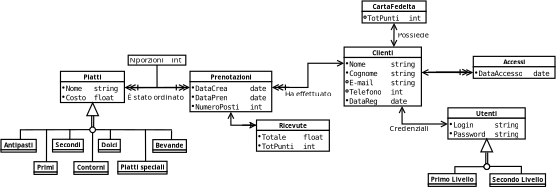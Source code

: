 <?xml version="1.0" encoding="UTF-8"?>
<dia:diagram xmlns:dia="http://www.lysator.liu.se/~alla/dia/">
  <dia:layer name="Sfondo" visible="true" active="true">
    <dia:object type="Database - Table" version="0" id="O0">
      <dia:attribute name="obj_pos">
        <dia:point val="16.528,54.493"/>
      </dia:attribute>
      <dia:attribute name="obj_bb">
        <dia:rectangle val="16.528,54.493;23.603,57.993"/>
      </dia:attribute>
      <dia:attribute name="meta">
        <dia:composite type="dict"/>
      </dia:attribute>
      <dia:attribute name="elem_corner">
        <dia:point val="16.528,54.493"/>
      </dia:attribute>
      <dia:attribute name="elem_width">
        <dia:real val="7.075"/>
      </dia:attribute>
      <dia:attribute name="elem_height">
        <dia:real val="3.5"/>
      </dia:attribute>
      <dia:attribute name="text_colour">
        <dia:color val="#000000"/>
      </dia:attribute>
      <dia:attribute name="line_colour">
        <dia:color val="#000000"/>
      </dia:attribute>
      <dia:attribute name="fill_colour">
        <dia:color val="#ffffff"/>
      </dia:attribute>
      <dia:attribute name="line_width">
        <dia:real val="0.1"/>
      </dia:attribute>
      <dia:attribute name="name">
        <dia:string>#Prenotazioni#</dia:string>
      </dia:attribute>
      <dia:attribute name="comment">
        <dia:string>##</dia:string>
      </dia:attribute>
      <dia:attribute name="visible_comment">
        <dia:boolean val="false"/>
      </dia:attribute>
      <dia:attribute name="tagging_comment">
        <dia:boolean val="true"/>
      </dia:attribute>
      <dia:attribute name="underline_primary_key">
        <dia:boolean val="true"/>
      </dia:attribute>
      <dia:attribute name="bold_primary_keys">
        <dia:boolean val="true"/>
      </dia:attribute>
      <dia:attribute name="normal_font">
        <dia:font family="monospace" style="0" name="Courier"/>
      </dia:attribute>
      <dia:attribute name="name_font">
        <dia:font family="sans" style="80" name="Helvetica-Bold"/>
      </dia:attribute>
      <dia:attribute name="comment_font">
        <dia:font family="sans" style="8" name="Helvetica-Oblique"/>
      </dia:attribute>
      <dia:attribute name="normal_font_height">
        <dia:real val="0.8"/>
      </dia:attribute>
      <dia:attribute name="name_font_height">
        <dia:real val="0.7"/>
      </dia:attribute>
      <dia:attribute name="comment_font_height">
        <dia:real val="0.7"/>
      </dia:attribute>
      <dia:attribute name="attributes">
        <dia:composite type="table_attribute">
          <dia:attribute name="name">
            <dia:string>#DataCrea#</dia:string>
          </dia:attribute>
          <dia:attribute name="type">
            <dia:string>#date#</dia:string>
          </dia:attribute>
          <dia:attribute name="comment">
            <dia:string>#timestamp#</dia:string>
          </dia:attribute>
          <dia:attribute name="primary_key">
            <dia:boolean val="false"/>
          </dia:attribute>
          <dia:attribute name="nullable">
            <dia:boolean val="false"/>
          </dia:attribute>
          <dia:attribute name="unique">
            <dia:boolean val="false"/>
          </dia:attribute>
        </dia:composite>
        <dia:composite type="table_attribute">
          <dia:attribute name="name">
            <dia:string>#DataPren#</dia:string>
          </dia:attribute>
          <dia:attribute name="type">
            <dia:string>#date#</dia:string>
          </dia:attribute>
          <dia:attribute name="comment">
            <dia:string>##</dia:string>
          </dia:attribute>
          <dia:attribute name="primary_key">
            <dia:boolean val="false"/>
          </dia:attribute>
          <dia:attribute name="nullable">
            <dia:boolean val="false"/>
          </dia:attribute>
          <dia:attribute name="unique">
            <dia:boolean val="false"/>
          </dia:attribute>
        </dia:composite>
        <dia:composite type="table_attribute">
          <dia:attribute name="name">
            <dia:string>#NumeroPosti#</dia:string>
          </dia:attribute>
          <dia:attribute name="type">
            <dia:string>#int#</dia:string>
          </dia:attribute>
          <dia:attribute name="comment">
            <dia:string>##</dia:string>
          </dia:attribute>
          <dia:attribute name="primary_key">
            <dia:boolean val="false"/>
          </dia:attribute>
          <dia:attribute name="nullable">
            <dia:boolean val="false"/>
          </dia:attribute>
          <dia:attribute name="unique">
            <dia:boolean val="false"/>
          </dia:attribute>
        </dia:composite>
      </dia:attribute>
    </dia:object>
    <dia:object type="Database - Table" version="0" id="O1">
      <dia:attribute name="obj_pos">
        <dia:point val="29.871,52.398"/>
      </dia:attribute>
      <dia:attribute name="obj_bb">
        <dia:rectangle val="29.871,52.398;36.561,57.498"/>
      </dia:attribute>
      <dia:attribute name="meta">
        <dia:composite type="dict"/>
      </dia:attribute>
      <dia:attribute name="elem_corner">
        <dia:point val="29.871,52.398"/>
      </dia:attribute>
      <dia:attribute name="elem_width">
        <dia:real val="6.69"/>
      </dia:attribute>
      <dia:attribute name="elem_height">
        <dia:real val="5.1"/>
      </dia:attribute>
      <dia:attribute name="text_colour">
        <dia:color val="#000000"/>
      </dia:attribute>
      <dia:attribute name="line_colour">
        <dia:color val="#000000"/>
      </dia:attribute>
      <dia:attribute name="fill_colour">
        <dia:color val="#ffffff"/>
      </dia:attribute>
      <dia:attribute name="line_width">
        <dia:real val="0.1"/>
      </dia:attribute>
      <dia:attribute name="name">
        <dia:string>#Clienti#</dia:string>
      </dia:attribute>
      <dia:attribute name="comment">
        <dia:string>##</dia:string>
      </dia:attribute>
      <dia:attribute name="visible_comment">
        <dia:boolean val="false"/>
      </dia:attribute>
      <dia:attribute name="tagging_comment">
        <dia:boolean val="false"/>
      </dia:attribute>
      <dia:attribute name="underline_primary_key">
        <dia:boolean val="true"/>
      </dia:attribute>
      <dia:attribute name="bold_primary_keys">
        <dia:boolean val="true"/>
      </dia:attribute>
      <dia:attribute name="normal_font">
        <dia:font family="monospace" style="0" name="Courier"/>
      </dia:attribute>
      <dia:attribute name="name_font">
        <dia:font family="sans" style="80" name="Helvetica-Bold"/>
      </dia:attribute>
      <dia:attribute name="comment_font">
        <dia:font family="sans" style="8" name="Helvetica-Oblique"/>
      </dia:attribute>
      <dia:attribute name="normal_font_height">
        <dia:real val="0.8"/>
      </dia:attribute>
      <dia:attribute name="name_font_height">
        <dia:real val="0.7"/>
      </dia:attribute>
      <dia:attribute name="comment_font_height">
        <dia:real val="0.7"/>
      </dia:attribute>
      <dia:attribute name="attributes">
        <dia:composite type="table_attribute">
          <dia:attribute name="name">
            <dia:string>#Nome#</dia:string>
          </dia:attribute>
          <dia:attribute name="type">
            <dia:string>#string#</dia:string>
          </dia:attribute>
          <dia:attribute name="comment">
            <dia:string>##</dia:string>
          </dia:attribute>
          <dia:attribute name="primary_key">
            <dia:boolean val="false"/>
          </dia:attribute>
          <dia:attribute name="nullable">
            <dia:boolean val="false"/>
          </dia:attribute>
          <dia:attribute name="unique">
            <dia:boolean val="false"/>
          </dia:attribute>
        </dia:composite>
        <dia:composite type="table_attribute">
          <dia:attribute name="name">
            <dia:string>#Cognome#</dia:string>
          </dia:attribute>
          <dia:attribute name="type">
            <dia:string>#string#</dia:string>
          </dia:attribute>
          <dia:attribute name="comment">
            <dia:string>##</dia:string>
          </dia:attribute>
          <dia:attribute name="primary_key">
            <dia:boolean val="false"/>
          </dia:attribute>
          <dia:attribute name="nullable">
            <dia:boolean val="false"/>
          </dia:attribute>
          <dia:attribute name="unique">
            <dia:boolean val="false"/>
          </dia:attribute>
        </dia:composite>
        <dia:composite type="table_attribute">
          <dia:attribute name="name">
            <dia:string>#E-mail#</dia:string>
          </dia:attribute>
          <dia:attribute name="type">
            <dia:string>#string#</dia:string>
          </dia:attribute>
          <dia:attribute name="comment">
            <dia:string>##</dia:string>
          </dia:attribute>
          <dia:attribute name="primary_key">
            <dia:boolean val="false"/>
          </dia:attribute>
          <dia:attribute name="nullable">
            <dia:boolean val="true"/>
          </dia:attribute>
          <dia:attribute name="unique">
            <dia:boolean val="false"/>
          </dia:attribute>
        </dia:composite>
        <dia:composite type="table_attribute">
          <dia:attribute name="name">
            <dia:string>#Telefono#</dia:string>
          </dia:attribute>
          <dia:attribute name="type">
            <dia:string>#int#</dia:string>
          </dia:attribute>
          <dia:attribute name="comment">
            <dia:string>##</dia:string>
          </dia:attribute>
          <dia:attribute name="primary_key">
            <dia:boolean val="false"/>
          </dia:attribute>
          <dia:attribute name="nullable">
            <dia:boolean val="true"/>
          </dia:attribute>
          <dia:attribute name="unique">
            <dia:boolean val="false"/>
          </dia:attribute>
        </dia:composite>
        <dia:composite type="table_attribute">
          <dia:attribute name="name">
            <dia:string>#DataReg#</dia:string>
          </dia:attribute>
          <dia:attribute name="type">
            <dia:string>#date#</dia:string>
          </dia:attribute>
          <dia:attribute name="comment">
            <dia:string>##</dia:string>
          </dia:attribute>
          <dia:attribute name="primary_key">
            <dia:boolean val="false"/>
          </dia:attribute>
          <dia:attribute name="nullable">
            <dia:boolean val="false"/>
          </dia:attribute>
          <dia:attribute name="unique">
            <dia:boolean val="false"/>
          </dia:attribute>
        </dia:composite>
      </dia:attribute>
    </dia:object>
    <dia:object type="Standard - Text" version="1" id="O2">
      <dia:attribute name="obj_pos">
        <dia:point val="14.674,54.845"/>
      </dia:attribute>
      <dia:attribute name="obj_bb">
        <dia:rectangle val="14.674,54.25;14.674,54.997"/>
      </dia:attribute>
      <dia:attribute name="text">
        <dia:composite type="text">
          <dia:attribute name="string">
            <dia:string>##</dia:string>
          </dia:attribute>
          <dia:attribute name="font">
            <dia:font family="sans" style="0" name="Helvetica"/>
          </dia:attribute>
          <dia:attribute name="height">
            <dia:real val="0.8"/>
          </dia:attribute>
          <dia:attribute name="pos">
            <dia:point val="14.674,54.845"/>
          </dia:attribute>
          <dia:attribute name="color">
            <dia:color val="#000000"/>
          </dia:attribute>
          <dia:attribute name="alignment">
            <dia:enum val="0"/>
          </dia:attribute>
        </dia:composite>
      </dia:attribute>
      <dia:attribute name="valign">
        <dia:enum val="3"/>
      </dia:attribute>
    </dia:object>
    <dia:object type="Database - Table" version="0" id="O3">
      <dia:attribute name="obj_pos">
        <dia:point val="31.43,48.407"/>
      </dia:attribute>
      <dia:attribute name="obj_bb">
        <dia:rectangle val="31.43,48.407;36.965,50.306"/>
      </dia:attribute>
      <dia:attribute name="meta">
        <dia:composite type="dict"/>
      </dia:attribute>
      <dia:attribute name="elem_corner">
        <dia:point val="31.43,48.407"/>
      </dia:attribute>
      <dia:attribute name="elem_width">
        <dia:real val="5.535"/>
      </dia:attribute>
      <dia:attribute name="elem_height">
        <dia:real val="1.9"/>
      </dia:attribute>
      <dia:attribute name="text_colour">
        <dia:color val="#000000"/>
      </dia:attribute>
      <dia:attribute name="line_colour">
        <dia:color val="#000000"/>
      </dia:attribute>
      <dia:attribute name="fill_colour">
        <dia:color val="#ffffff"/>
      </dia:attribute>
      <dia:attribute name="line_width">
        <dia:real val="0.1"/>
      </dia:attribute>
      <dia:attribute name="name">
        <dia:string>#CartaFedelta#</dia:string>
      </dia:attribute>
      <dia:attribute name="comment">
        <dia:string>##</dia:string>
      </dia:attribute>
      <dia:attribute name="visible_comment">
        <dia:boolean val="false"/>
      </dia:attribute>
      <dia:attribute name="tagging_comment">
        <dia:boolean val="false"/>
      </dia:attribute>
      <dia:attribute name="underline_primary_key">
        <dia:boolean val="true"/>
      </dia:attribute>
      <dia:attribute name="bold_primary_keys">
        <dia:boolean val="true"/>
      </dia:attribute>
      <dia:attribute name="normal_font">
        <dia:font family="monospace" style="0" name="Courier"/>
      </dia:attribute>
      <dia:attribute name="name_font">
        <dia:font family="sans" style="80" name="Helvetica-Bold"/>
      </dia:attribute>
      <dia:attribute name="comment_font">
        <dia:font family="sans" style="8" name="Helvetica-Oblique"/>
      </dia:attribute>
      <dia:attribute name="normal_font_height">
        <dia:real val="0.8"/>
      </dia:attribute>
      <dia:attribute name="name_font_height">
        <dia:real val="0.7"/>
      </dia:attribute>
      <dia:attribute name="comment_font_height">
        <dia:real val="0.7"/>
      </dia:attribute>
      <dia:attribute name="attributes">
        <dia:composite type="table_attribute">
          <dia:attribute name="name">
            <dia:string>#TotPunti#</dia:string>
          </dia:attribute>
          <dia:attribute name="type">
            <dia:string>#int#</dia:string>
          </dia:attribute>
          <dia:attribute name="comment">
            <dia:string>##</dia:string>
          </dia:attribute>
          <dia:attribute name="primary_key">
            <dia:boolean val="false"/>
          </dia:attribute>
          <dia:attribute name="nullable">
            <dia:boolean val="true"/>
          </dia:attribute>
          <dia:attribute name="unique">
            <dia:boolean val="false"/>
          </dia:attribute>
        </dia:composite>
      </dia:attribute>
    </dia:object>
    <dia:object type="Standard - Line" version="0" id="O4">
      <dia:attribute name="obj_pos">
        <dia:point val="14.922,60.412"/>
      </dia:attribute>
      <dia:attribute name="obj_bb">
        <dia:rectangle val="14.871,59.566;14.98,60.462"/>
      </dia:attribute>
      <dia:attribute name="conn_endpoints">
        <dia:point val="14.922,60.412"/>
        <dia:point val="14.93,59.617"/>
      </dia:attribute>
      <dia:attribute name="numcp">
        <dia:int val="1"/>
      </dia:attribute>
      <dia:connections>
        <dia:connection handle="0" to="O28" connection="2"/>
      </dia:connections>
    </dia:object>
    <dia:object type="Database - Table" version="0" id="O5">
      <dia:attribute name="obj_pos">
        <dia:point val="22.285,58.712"/>
      </dia:attribute>
      <dia:attribute name="obj_bb">
        <dia:rectangle val="22.285,58.712;28.59,61.412"/>
      </dia:attribute>
      <dia:attribute name="meta">
        <dia:composite type="dict"/>
      </dia:attribute>
      <dia:attribute name="elem_corner">
        <dia:point val="22.285,58.712"/>
      </dia:attribute>
      <dia:attribute name="elem_width">
        <dia:real val="6.305"/>
      </dia:attribute>
      <dia:attribute name="elem_height">
        <dia:real val="2.7"/>
      </dia:attribute>
      <dia:attribute name="text_colour">
        <dia:color val="#000000"/>
      </dia:attribute>
      <dia:attribute name="line_colour">
        <dia:color val="#000000"/>
      </dia:attribute>
      <dia:attribute name="fill_colour">
        <dia:color val="#ffffff"/>
      </dia:attribute>
      <dia:attribute name="line_width">
        <dia:real val="0.1"/>
      </dia:attribute>
      <dia:attribute name="name">
        <dia:string>#Ricevute#</dia:string>
      </dia:attribute>
      <dia:attribute name="comment">
        <dia:string>##</dia:string>
      </dia:attribute>
      <dia:attribute name="visible_comment">
        <dia:boolean val="false"/>
      </dia:attribute>
      <dia:attribute name="tagging_comment">
        <dia:boolean val="false"/>
      </dia:attribute>
      <dia:attribute name="underline_primary_key">
        <dia:boolean val="true"/>
      </dia:attribute>
      <dia:attribute name="bold_primary_keys">
        <dia:boolean val="true"/>
      </dia:attribute>
      <dia:attribute name="normal_font">
        <dia:font family="monospace" style="0" name="Courier"/>
      </dia:attribute>
      <dia:attribute name="name_font">
        <dia:font family="sans" style="80" name="Helvetica-Bold"/>
      </dia:attribute>
      <dia:attribute name="comment_font">
        <dia:font family="sans" style="8" name="Helvetica-Oblique"/>
      </dia:attribute>
      <dia:attribute name="normal_font_height">
        <dia:real val="0.8"/>
      </dia:attribute>
      <dia:attribute name="name_font_height">
        <dia:real val="0.7"/>
      </dia:attribute>
      <dia:attribute name="comment_font_height">
        <dia:real val="0.7"/>
      </dia:attribute>
      <dia:attribute name="attributes">
        <dia:composite type="table_attribute">
          <dia:attribute name="name">
            <dia:string>#Totale#</dia:string>
          </dia:attribute>
          <dia:attribute name="type">
            <dia:string>#float#</dia:string>
          </dia:attribute>
          <dia:attribute name="comment">
            <dia:string>##</dia:string>
          </dia:attribute>
          <dia:attribute name="primary_key">
            <dia:boolean val="false"/>
          </dia:attribute>
          <dia:attribute name="nullable">
            <dia:boolean val="false"/>
          </dia:attribute>
          <dia:attribute name="unique">
            <dia:boolean val="false"/>
          </dia:attribute>
        </dia:composite>
        <dia:composite type="table_attribute">
          <dia:attribute name="name">
            <dia:string>#TotPunti#</dia:string>
          </dia:attribute>
          <dia:attribute name="type">
            <dia:string>#int#</dia:string>
          </dia:attribute>
          <dia:attribute name="comment">
            <dia:string>##</dia:string>
          </dia:attribute>
          <dia:attribute name="primary_key">
            <dia:boolean val="false"/>
          </dia:attribute>
          <dia:attribute name="nullable">
            <dia:boolean val="false"/>
          </dia:attribute>
          <dia:attribute name="unique">
            <dia:boolean val="false"/>
          </dia:attribute>
        </dia:composite>
      </dia:attribute>
    </dia:object>
    <dia:object type="Standard - ZigZagLine" version="1" id="O6">
      <dia:attribute name="obj_pos">
        <dia:point val="22.285,59.162"/>
      </dia:attribute>
      <dia:attribute name="obj_bb">
        <dia:rectangle val="19.735,57.943;22.335,59.493"/>
      </dia:attribute>
      <dia:attribute name="orth_points">
        <dia:point val="22.285,59.162"/>
        <dia:point val="20.066,59.162"/>
        <dia:point val="20.066,57.993"/>
      </dia:attribute>
      <dia:attribute name="orth_orient">
        <dia:enum val="0"/>
        <dia:enum val="1"/>
      </dia:attribute>
      <dia:attribute name="autorouting">
        <dia:boolean val="true"/>
      </dia:attribute>
      <dia:attribute name="start_arrow">
        <dia:enum val="1"/>
      </dia:attribute>
      <dia:attribute name="start_arrow_length">
        <dia:real val="0.5"/>
      </dia:attribute>
      <dia:attribute name="start_arrow_width">
        <dia:real val="0.5"/>
      </dia:attribute>
      <dia:attribute name="end_arrow">
        <dia:enum val="1"/>
      </dia:attribute>
      <dia:attribute name="end_arrow_length">
        <dia:real val="0.5"/>
      </dia:attribute>
      <dia:attribute name="end_arrow_width">
        <dia:real val="0.5"/>
      </dia:attribute>
      <dia:connections>
        <dia:connection handle="0" to="O5" connection="5"/>
        <dia:connection handle="1" to="O0" connection="9"/>
      </dia:connections>
    </dia:object>
    <dia:object type="Standard - ZigZagLine" version="1" id="O7">
      <dia:attribute name="obj_pos">
        <dia:point val="34.888,57.498"/>
      </dia:attribute>
      <dia:attribute name="obj_bb">
        <dia:rectangle val="34.557,57.448;38.91,59.388"/>
      </dia:attribute>
      <dia:attribute name="orth_points">
        <dia:point val="34.888,57.498"/>
        <dia:point val="34.888,59.057"/>
        <dia:point val="38.86,59.057"/>
      </dia:attribute>
      <dia:attribute name="orth_orient">
        <dia:enum val="1"/>
        <dia:enum val="0"/>
      </dia:attribute>
      <dia:attribute name="autorouting">
        <dia:boolean val="true"/>
      </dia:attribute>
      <dia:attribute name="start_arrow">
        <dia:enum val="1"/>
      </dia:attribute>
      <dia:attribute name="start_arrow_length">
        <dia:real val="0.5"/>
      </dia:attribute>
      <dia:attribute name="start_arrow_width">
        <dia:real val="0.5"/>
      </dia:attribute>
      <dia:attribute name="end_arrow">
        <dia:enum val="1"/>
      </dia:attribute>
      <dia:attribute name="end_arrow_length">
        <dia:real val="0.5"/>
      </dia:attribute>
      <dia:attribute name="end_arrow_width">
        <dia:real val="0.5"/>
      </dia:attribute>
      <dia:connections>
        <dia:connection handle="0" to="O1" connection="10"/>
        <dia:connection handle="1" to="O40" connection="12"/>
      </dia:connections>
    </dia:object>
    <dia:group>
      <dia:group>
        <dia:object type="Standard - Text" version="1" id="O8">
          <dia:attribute name="obj_pos">
            <dia:point val="11.307,53.738"/>
          </dia:attribute>
          <dia:attribute name="obj_bb">
            <dia:rectangle val="11.307,53.143;15.98,53.891"/>
          </dia:attribute>
          <dia:attribute name="text">
            <dia:composite type="text">
              <dia:attribute name="string">
                <dia:string>#Nporzioni    int#</dia:string>
              </dia:attribute>
              <dia:attribute name="font">
                <dia:font family="sans" style="0" name="Helvetica"/>
              </dia:attribute>
              <dia:attribute name="height">
                <dia:real val="0.8"/>
              </dia:attribute>
              <dia:attribute name="pos">
                <dia:point val="11.307,53.738"/>
              </dia:attribute>
              <dia:attribute name="color">
                <dia:color val="#000000"/>
              </dia:attribute>
              <dia:attribute name="alignment">
                <dia:enum val="0"/>
              </dia:attribute>
            </dia:composite>
          </dia:attribute>
          <dia:attribute name="valign">
            <dia:enum val="3"/>
          </dia:attribute>
        </dia:object>
        <dia:object type="Standard - Box" version="0" id="O9">
          <dia:attribute name="obj_pos">
            <dia:point val="11.174,53.101"/>
          </dia:attribute>
          <dia:attribute name="obj_bb">
            <dia:rectangle val="11.124,53.051;16.211,54.005"/>
          </dia:attribute>
          <dia:attribute name="elem_corner">
            <dia:point val="11.174,53.101"/>
          </dia:attribute>
          <dia:attribute name="elem_width">
            <dia:real val="4.987"/>
          </dia:attribute>
          <dia:attribute name="elem_height">
            <dia:real val="0.855"/>
          </dia:attribute>
          <dia:attribute name="border_width">
            <dia:real val="0.1"/>
          </dia:attribute>
          <dia:attribute name="show_background">
            <dia:boolean val="false"/>
          </dia:attribute>
        </dia:object>
      </dia:group>
      <dia:group>
        <dia:object type="Standard - Text" version="1" id="O10">
          <dia:attribute name="obj_pos">
            <dia:point val="11.104,56.954"/>
          </dia:attribute>
          <dia:attribute name="obj_bb">
            <dia:rectangle val="11.104,56.359;16.202,57.107"/>
          </dia:attribute>
          <dia:attribute name="text">
            <dia:composite type="text">
              <dia:attribute name="string">
                <dia:string>#È stato ordinato#</dia:string>
              </dia:attribute>
              <dia:attribute name="font">
                <dia:font family="sans" style="0" name="Helvetica"/>
              </dia:attribute>
              <dia:attribute name="height">
                <dia:real val="0.8"/>
              </dia:attribute>
              <dia:attribute name="pos">
                <dia:point val="11.104,56.954"/>
              </dia:attribute>
              <dia:attribute name="color">
                <dia:color val="#000000"/>
              </dia:attribute>
              <dia:attribute name="alignment">
                <dia:enum val="0"/>
              </dia:attribute>
            </dia:composite>
          </dia:attribute>
          <dia:attribute name="valign">
            <dia:enum val="3"/>
          </dia:attribute>
        </dia:object>
        <dia:group>
          <dia:object type="Standard - Line" version="0" id="O11">
            <dia:attribute name="obj_pos">
              <dia:point val="11.509,55.9"/>
            </dia:attribute>
            <dia:attribute name="obj_bb">
              <dia:rectangle val="11.398,55.565;15.951,56.23"/>
            </dia:attribute>
            <dia:attribute name="conn_endpoints">
              <dia:point val="11.509,55.9"/>
              <dia:point val="15.839,55.895"/>
            </dia:attribute>
            <dia:attribute name="numcp">
              <dia:int val="1"/>
            </dia:attribute>
            <dia:attribute name="start_arrow">
              <dia:enum val="21"/>
            </dia:attribute>
            <dia:attribute name="start_arrow_length">
              <dia:real val="0.5"/>
            </dia:attribute>
            <dia:attribute name="start_arrow_width">
              <dia:real val="0.5"/>
            </dia:attribute>
            <dia:attribute name="end_arrow">
              <dia:enum val="21"/>
            </dia:attribute>
            <dia:attribute name="end_arrow_length">
              <dia:real val="0.5"/>
            </dia:attribute>
            <dia:attribute name="end_arrow_width">
              <dia:real val="0.5"/>
            </dia:attribute>
          </dia:object>
          <dia:object type="Standard - Line" version="0" id="O12">
            <dia:attribute name="obj_pos">
              <dia:point val="10.846,55.898"/>
            </dia:attribute>
            <dia:attribute name="obj_bb">
              <dia:rectangle val="10.796,55.563;16.578,56.228"/>
            </dia:attribute>
            <dia:attribute name="conn_endpoints">
              <dia:point val="10.846,55.898"/>
              <dia:point val="16.528,55.893"/>
            </dia:attribute>
            <dia:attribute name="numcp">
              <dia:int val="2"/>
            </dia:attribute>
            <dia:attribute name="start_arrow">
              <dia:enum val="1"/>
            </dia:attribute>
            <dia:attribute name="start_arrow_length">
              <dia:real val="0.5"/>
            </dia:attribute>
            <dia:attribute name="start_arrow_width">
              <dia:real val="0.5"/>
            </dia:attribute>
            <dia:attribute name="end_arrow">
              <dia:enum val="1"/>
            </dia:attribute>
            <dia:attribute name="end_arrow_length">
              <dia:real val="0.5"/>
            </dia:attribute>
            <dia:attribute name="end_arrow_width">
              <dia:real val="0.5"/>
            </dia:attribute>
          </dia:object>
          <dia:object type="Standard - Line" version="0" id="O13">
            <dia:attribute name="obj_pos">
              <dia:point val="11.207,55.903"/>
            </dia:attribute>
            <dia:attribute name="obj_bb">
              <dia:rectangle val="11.157,55.572;16.224,56.234"/>
            </dia:attribute>
            <dia:attribute name="conn_endpoints">
              <dia:point val="11.207,55.903"/>
              <dia:point val="16.174,55.903"/>
            </dia:attribute>
            <dia:attribute name="numcp">
              <dia:int val="2"/>
            </dia:attribute>
            <dia:attribute name="start_arrow">
              <dia:enum val="1"/>
            </dia:attribute>
            <dia:attribute name="start_arrow_length">
              <dia:real val="0.5"/>
            </dia:attribute>
            <dia:attribute name="start_arrow_width">
              <dia:real val="0.5"/>
            </dia:attribute>
            <dia:attribute name="end_arrow">
              <dia:enum val="1"/>
            </dia:attribute>
            <dia:attribute name="end_arrow_length">
              <dia:real val="0.5"/>
            </dia:attribute>
            <dia:attribute name="end_arrow_width">
              <dia:real val="0.5"/>
            </dia:attribute>
          </dia:object>
          <dia:group>
            <dia:object type="Database - Table" version="0" id="O14">
              <dia:attribute name="obj_pos">
                <dia:point val="5.311,54.498"/>
              </dia:attribute>
              <dia:attribute name="obj_bb">
                <dia:rectangle val="5.311,54.498;10.846,57.198"/>
              </dia:attribute>
              <dia:attribute name="meta">
                <dia:composite type="dict"/>
              </dia:attribute>
              <dia:attribute name="elem_corner">
                <dia:point val="5.311,54.498"/>
              </dia:attribute>
              <dia:attribute name="elem_width">
                <dia:real val="5.535"/>
              </dia:attribute>
              <dia:attribute name="elem_height">
                <dia:real val="2.7"/>
              </dia:attribute>
              <dia:attribute name="text_colour">
                <dia:color val="#000000"/>
              </dia:attribute>
              <dia:attribute name="line_colour">
                <dia:color val="#000000"/>
              </dia:attribute>
              <dia:attribute name="fill_colour">
                <dia:color val="#ffffff"/>
              </dia:attribute>
              <dia:attribute name="line_width">
                <dia:real val="0.1"/>
              </dia:attribute>
              <dia:attribute name="name">
                <dia:string>#Piatti#</dia:string>
              </dia:attribute>
              <dia:attribute name="comment">
                <dia:string>##</dia:string>
              </dia:attribute>
              <dia:attribute name="visible_comment">
                <dia:boolean val="false"/>
              </dia:attribute>
              <dia:attribute name="tagging_comment">
                <dia:boolean val="false"/>
              </dia:attribute>
              <dia:attribute name="underline_primary_key">
                <dia:boolean val="true"/>
              </dia:attribute>
              <dia:attribute name="bold_primary_keys">
                <dia:boolean val="true"/>
              </dia:attribute>
              <dia:attribute name="normal_font">
                <dia:font family="monospace" style="0" name="Courier"/>
              </dia:attribute>
              <dia:attribute name="name_font">
                <dia:font family="sans" style="80" name="Helvetica-Bold"/>
              </dia:attribute>
              <dia:attribute name="comment_font">
                <dia:font family="sans" style="8" name="Helvetica-Oblique"/>
              </dia:attribute>
              <dia:attribute name="normal_font_height">
                <dia:real val="0.8"/>
              </dia:attribute>
              <dia:attribute name="name_font_height">
                <dia:real val="0.7"/>
              </dia:attribute>
              <dia:attribute name="comment_font_height">
                <dia:real val="0.7"/>
              </dia:attribute>
              <dia:attribute name="attributes">
                <dia:composite type="table_attribute">
                  <dia:attribute name="name">
                    <dia:string>#Nome#</dia:string>
                  </dia:attribute>
                  <dia:attribute name="type">
                    <dia:string>#string#</dia:string>
                  </dia:attribute>
                  <dia:attribute name="comment">
                    <dia:string>##</dia:string>
                  </dia:attribute>
                  <dia:attribute name="primary_key">
                    <dia:boolean val="false"/>
                  </dia:attribute>
                  <dia:attribute name="nullable">
                    <dia:boolean val="false"/>
                  </dia:attribute>
                  <dia:attribute name="unique">
                    <dia:boolean val="true"/>
                  </dia:attribute>
                </dia:composite>
                <dia:composite type="table_attribute">
                  <dia:attribute name="name">
                    <dia:string>#Costo#</dia:string>
                  </dia:attribute>
                  <dia:attribute name="type">
                    <dia:string>#float#</dia:string>
                  </dia:attribute>
                  <dia:attribute name="comment">
                    <dia:string>##</dia:string>
                  </dia:attribute>
                  <dia:attribute name="primary_key">
                    <dia:boolean val="false"/>
                  </dia:attribute>
                  <dia:attribute name="nullable">
                    <dia:boolean val="false"/>
                  </dia:attribute>
                  <dia:attribute name="unique">
                    <dia:boolean val="false"/>
                  </dia:attribute>
                </dia:composite>
              </dia:attribute>
            </dia:object>
            <dia:group>
              <dia:object type="Database - Table" version="0" id="O15">
                <dia:attribute name="obj_pos">
                  <dia:point val="0.16,60.391"/>
                </dia:attribute>
                <dia:attribute name="obj_bb">
                  <dia:rectangle val="0.16,60.391;3.52,61.491"/>
                </dia:attribute>
                <dia:attribute name="meta">
                  <dia:composite type="dict"/>
                </dia:attribute>
                <dia:attribute name="elem_corner">
                  <dia:point val="0.16,60.391"/>
                </dia:attribute>
                <dia:attribute name="elem_width">
                  <dia:real val="3.36"/>
                </dia:attribute>
                <dia:attribute name="elem_height">
                  <dia:real val="1.1"/>
                </dia:attribute>
                <dia:attribute name="text_colour">
                  <dia:color val="#000000"/>
                </dia:attribute>
                <dia:attribute name="line_colour">
                  <dia:color val="#000000"/>
                </dia:attribute>
                <dia:attribute name="fill_colour">
                  <dia:color val="#ffffff"/>
                </dia:attribute>
                <dia:attribute name="line_width">
                  <dia:real val="0.1"/>
                </dia:attribute>
                <dia:attribute name="name">
                  <dia:string>#Antipasti#</dia:string>
                </dia:attribute>
                <dia:attribute name="comment">
                  <dia:string>##</dia:string>
                </dia:attribute>
                <dia:attribute name="visible_comment">
                  <dia:boolean val="false"/>
                </dia:attribute>
                <dia:attribute name="tagging_comment">
                  <dia:boolean val="false"/>
                </dia:attribute>
                <dia:attribute name="underline_primary_key">
                  <dia:boolean val="true"/>
                </dia:attribute>
                <dia:attribute name="bold_primary_keys">
                  <dia:boolean val="true"/>
                </dia:attribute>
                <dia:attribute name="normal_font">
                  <dia:font family="monospace" style="0" name="Courier"/>
                </dia:attribute>
                <dia:attribute name="name_font">
                  <dia:font family="sans" style="80" name="Helvetica-Bold"/>
                </dia:attribute>
                <dia:attribute name="comment_font">
                  <dia:font family="sans" style="8" name="Helvetica-Oblique"/>
                </dia:attribute>
                <dia:attribute name="normal_font_height">
                  <dia:real val="0.8"/>
                </dia:attribute>
                <dia:attribute name="name_font_height">
                  <dia:real val="0.7"/>
                </dia:attribute>
                <dia:attribute name="comment_font_height">
                  <dia:real val="0.7"/>
                </dia:attribute>
                <dia:attribute name="attributes"/>
              </dia:object>
              <dia:object type="Database - Table" version="0" id="O16">
                <dia:attribute name="obj_pos">
                  <dia:point val="3.022,62.322"/>
                </dia:attribute>
                <dia:attribute name="obj_bb">
                  <dia:rectangle val="3.022,62.322;5.174,63.422"/>
                </dia:attribute>
                <dia:attribute name="meta">
                  <dia:composite type="dict"/>
                </dia:attribute>
                <dia:attribute name="elem_corner">
                  <dia:point val="3.022,62.322"/>
                </dia:attribute>
                <dia:attribute name="elem_width">
                  <dia:real val="2.152"/>
                </dia:attribute>
                <dia:attribute name="elem_height">
                  <dia:real val="1.1"/>
                </dia:attribute>
                <dia:attribute name="text_colour">
                  <dia:color val="#000000"/>
                </dia:attribute>
                <dia:attribute name="line_colour">
                  <dia:color val="#000000"/>
                </dia:attribute>
                <dia:attribute name="fill_colour">
                  <dia:color val="#ffffff"/>
                </dia:attribute>
                <dia:attribute name="line_width">
                  <dia:real val="0.1"/>
                </dia:attribute>
                <dia:attribute name="name">
                  <dia:string>#Primi#</dia:string>
                </dia:attribute>
                <dia:attribute name="comment">
                  <dia:string>##</dia:string>
                </dia:attribute>
                <dia:attribute name="visible_comment">
                  <dia:boolean val="false"/>
                </dia:attribute>
                <dia:attribute name="tagging_comment">
                  <dia:boolean val="false"/>
                </dia:attribute>
                <dia:attribute name="underline_primary_key">
                  <dia:boolean val="true"/>
                </dia:attribute>
                <dia:attribute name="bold_primary_keys">
                  <dia:boolean val="true"/>
                </dia:attribute>
                <dia:attribute name="normal_font">
                  <dia:font family="monospace" style="0" name="Courier"/>
                </dia:attribute>
                <dia:attribute name="name_font">
                  <dia:font family="sans" style="80" name="Helvetica-Bold"/>
                </dia:attribute>
                <dia:attribute name="comment_font">
                  <dia:font family="sans" style="8" name="Helvetica-Oblique"/>
                </dia:attribute>
                <dia:attribute name="normal_font_height">
                  <dia:real val="0.8"/>
                </dia:attribute>
                <dia:attribute name="name_font_height">
                  <dia:real val="0.7"/>
                </dia:attribute>
                <dia:attribute name="comment_font_height">
                  <dia:real val="0.7"/>
                </dia:attribute>
                <dia:attribute name="attributes"/>
              </dia:object>
              <dia:object type="Database - Table" version="0" id="O17">
                <dia:attribute name="obj_pos">
                  <dia:point val="4.622,60.38"/>
                </dia:attribute>
                <dia:attribute name="obj_bb">
                  <dia:rectangle val="4.622,60.38;7.612,61.48"/>
                </dia:attribute>
                <dia:attribute name="meta">
                  <dia:composite type="dict"/>
                </dia:attribute>
                <dia:attribute name="elem_corner">
                  <dia:point val="4.622,60.38"/>
                </dia:attribute>
                <dia:attribute name="elem_width">
                  <dia:real val="2.99"/>
                </dia:attribute>
                <dia:attribute name="elem_height">
                  <dia:real val="1.1"/>
                </dia:attribute>
                <dia:attribute name="text_colour">
                  <dia:color val="#000000"/>
                </dia:attribute>
                <dia:attribute name="line_colour">
                  <dia:color val="#000000"/>
                </dia:attribute>
                <dia:attribute name="fill_colour">
                  <dia:color val="#ffffff"/>
                </dia:attribute>
                <dia:attribute name="line_width">
                  <dia:real val="0.1"/>
                </dia:attribute>
                <dia:attribute name="name">
                  <dia:string>#Secondi#</dia:string>
                </dia:attribute>
                <dia:attribute name="comment">
                  <dia:string>##</dia:string>
                </dia:attribute>
                <dia:attribute name="visible_comment">
                  <dia:boolean val="false"/>
                </dia:attribute>
                <dia:attribute name="tagging_comment">
                  <dia:boolean val="false"/>
                </dia:attribute>
                <dia:attribute name="underline_primary_key">
                  <dia:boolean val="true"/>
                </dia:attribute>
                <dia:attribute name="bold_primary_keys">
                  <dia:boolean val="true"/>
                </dia:attribute>
                <dia:attribute name="normal_font">
                  <dia:font family="monospace" style="0" name="Courier"/>
                </dia:attribute>
                <dia:attribute name="name_font">
                  <dia:font family="sans" style="80" name="Helvetica-Bold"/>
                </dia:attribute>
                <dia:attribute name="comment_font">
                  <dia:font family="sans" style="8" name="Helvetica-Oblique"/>
                </dia:attribute>
                <dia:attribute name="normal_font_height">
                  <dia:real val="0.8"/>
                </dia:attribute>
                <dia:attribute name="name_font_height">
                  <dia:real val="0.7"/>
                </dia:attribute>
                <dia:attribute name="comment_font_height">
                  <dia:real val="0.7"/>
                </dia:attribute>
                <dia:attribute name="attributes"/>
              </dia:object>
              <dia:object type="Database - Table" version="0" id="O18">
                <dia:attribute name="obj_pos">
                  <dia:point val="6.476,62.319"/>
                </dia:attribute>
                <dia:attribute name="obj_bb">
                  <dia:rectangle val="6.476,62.319;9.686,63.419"/>
                </dia:attribute>
                <dia:attribute name="meta">
                  <dia:composite type="dict"/>
                </dia:attribute>
                <dia:attribute name="elem_corner">
                  <dia:point val="6.476,62.319"/>
                </dia:attribute>
                <dia:attribute name="elem_width">
                  <dia:real val="3.21"/>
                </dia:attribute>
                <dia:attribute name="elem_height">
                  <dia:real val="1.1"/>
                </dia:attribute>
                <dia:attribute name="text_colour">
                  <dia:color val="#000000"/>
                </dia:attribute>
                <dia:attribute name="line_colour">
                  <dia:color val="#000000"/>
                </dia:attribute>
                <dia:attribute name="fill_colour">
                  <dia:color val="#ffffff"/>
                </dia:attribute>
                <dia:attribute name="line_width">
                  <dia:real val="0.1"/>
                </dia:attribute>
                <dia:attribute name="name">
                  <dia:string>#Contorni#</dia:string>
                </dia:attribute>
                <dia:attribute name="comment">
                  <dia:string>#
#</dia:string>
                </dia:attribute>
                <dia:attribute name="visible_comment">
                  <dia:boolean val="false"/>
                </dia:attribute>
                <dia:attribute name="tagging_comment">
                  <dia:boolean val="false"/>
                </dia:attribute>
                <dia:attribute name="underline_primary_key">
                  <dia:boolean val="true"/>
                </dia:attribute>
                <dia:attribute name="bold_primary_keys">
                  <dia:boolean val="true"/>
                </dia:attribute>
                <dia:attribute name="normal_font">
                  <dia:font family="monospace" style="0" name="Courier"/>
                </dia:attribute>
                <dia:attribute name="name_font">
                  <dia:font family="sans" style="80" name="Helvetica-Bold"/>
                </dia:attribute>
                <dia:attribute name="comment_font">
                  <dia:font family="sans" style="8" name="Helvetica-Oblique"/>
                </dia:attribute>
                <dia:attribute name="normal_font_height">
                  <dia:real val="0.8"/>
                </dia:attribute>
                <dia:attribute name="name_font_height">
                  <dia:real val="0.7"/>
                </dia:attribute>
                <dia:attribute name="comment_font_height">
                  <dia:real val="0.7"/>
                </dia:attribute>
                <dia:attribute name="attributes"/>
              </dia:object>
              <dia:object type="Database - Table" version="0" id="O19">
                <dia:attribute name="obj_pos">
                  <dia:point val="8.598,60.388"/>
                </dia:attribute>
                <dia:attribute name="obj_bb">
                  <dia:rectangle val="8.598,60.388;10.666,61.488"/>
                </dia:attribute>
                <dia:attribute name="meta">
                  <dia:composite type="dict"/>
                </dia:attribute>
                <dia:attribute name="elem_corner">
                  <dia:point val="8.598,60.388"/>
                </dia:attribute>
                <dia:attribute name="elem_width">
                  <dia:real val="2.067"/>
                </dia:attribute>
                <dia:attribute name="elem_height">
                  <dia:real val="1.1"/>
                </dia:attribute>
                <dia:attribute name="text_colour">
                  <dia:color val="#000000"/>
                </dia:attribute>
                <dia:attribute name="line_colour">
                  <dia:color val="#000000"/>
                </dia:attribute>
                <dia:attribute name="fill_colour">
                  <dia:color val="#ffffff"/>
                </dia:attribute>
                <dia:attribute name="line_width">
                  <dia:real val="0.1"/>
                </dia:attribute>
                <dia:attribute name="name">
                  <dia:string>#Dolci#</dia:string>
                </dia:attribute>
                <dia:attribute name="comment">
                  <dia:string>##</dia:string>
                </dia:attribute>
                <dia:attribute name="visible_comment">
                  <dia:boolean val="false"/>
                </dia:attribute>
                <dia:attribute name="tagging_comment">
                  <dia:boolean val="false"/>
                </dia:attribute>
                <dia:attribute name="underline_primary_key">
                  <dia:boolean val="true"/>
                </dia:attribute>
                <dia:attribute name="bold_primary_keys">
                  <dia:boolean val="true"/>
                </dia:attribute>
                <dia:attribute name="normal_font">
                  <dia:font family="monospace" style="0" name="Courier"/>
                </dia:attribute>
                <dia:attribute name="name_font">
                  <dia:font family="sans" style="80" name="Helvetica-Bold"/>
                </dia:attribute>
                <dia:attribute name="comment_font">
                  <dia:font family="sans" style="8" name="Helvetica-Oblique"/>
                </dia:attribute>
                <dia:attribute name="normal_font_height">
                  <dia:real val="0.8"/>
                </dia:attribute>
                <dia:attribute name="name_font_height">
                  <dia:real val="0.7"/>
                </dia:attribute>
                <dia:attribute name="comment_font_height">
                  <dia:real val="0.7"/>
                </dia:attribute>
                <dia:attribute name="attributes"/>
              </dia:object>
              <dia:object type="Database - Table" version="0" id="O20">
                <dia:attribute name="obj_pos">
                  <dia:point val="10.277,62.287"/>
                </dia:attribute>
                <dia:attribute name="obj_bb">
                  <dia:rectangle val="10.277,62.287;15.08,63.387"/>
                </dia:attribute>
                <dia:attribute name="meta">
                  <dia:composite type="dict"/>
                </dia:attribute>
                <dia:attribute name="elem_corner">
                  <dia:point val="10.277,62.287"/>
                </dia:attribute>
                <dia:attribute name="elem_width">
                  <dia:real val="4.803"/>
                </dia:attribute>
                <dia:attribute name="elem_height">
                  <dia:real val="1.1"/>
                </dia:attribute>
                <dia:attribute name="text_colour">
                  <dia:color val="#000000"/>
                </dia:attribute>
                <dia:attribute name="line_colour">
                  <dia:color val="#000000"/>
                </dia:attribute>
                <dia:attribute name="fill_colour">
                  <dia:color val="#ffffff"/>
                </dia:attribute>
                <dia:attribute name="line_width">
                  <dia:real val="0.1"/>
                </dia:attribute>
                <dia:attribute name="name">
                  <dia:string>#Piatti speciali#</dia:string>
                </dia:attribute>
                <dia:attribute name="comment">
                  <dia:string>##</dia:string>
                </dia:attribute>
                <dia:attribute name="visible_comment">
                  <dia:boolean val="false"/>
                </dia:attribute>
                <dia:attribute name="tagging_comment">
                  <dia:boolean val="false"/>
                </dia:attribute>
                <dia:attribute name="underline_primary_key">
                  <dia:boolean val="true"/>
                </dia:attribute>
                <dia:attribute name="bold_primary_keys">
                  <dia:boolean val="true"/>
                </dia:attribute>
                <dia:attribute name="normal_font">
                  <dia:font family="monospace" style="0" name="Courier"/>
                </dia:attribute>
                <dia:attribute name="name_font">
                  <dia:font family="sans" style="80" name="Helvetica-Bold"/>
                </dia:attribute>
                <dia:attribute name="comment_font">
                  <dia:font family="sans" style="8" name="Helvetica-Oblique"/>
                </dia:attribute>
                <dia:attribute name="normal_font_height">
                  <dia:real val="0.8"/>
                </dia:attribute>
                <dia:attribute name="name_font_height">
                  <dia:real val="0.7"/>
                </dia:attribute>
                <dia:attribute name="comment_font_height">
                  <dia:real val="0.7"/>
                </dia:attribute>
                <dia:attribute name="attributes"/>
              </dia:object>
              <dia:object type="Standard - Line" version="0" id="O21">
                <dia:attribute name="obj_pos">
                  <dia:point val="8.081,62.319"/>
                </dia:attribute>
                <dia:attribute name="obj_bb">
                  <dia:rectangle val="7.771,59.189;8.413,62.369"/>
                </dia:attribute>
                <dia:attribute name="conn_endpoints">
                  <dia:point val="8.081,62.319"/>
                  <dia:point val="8.093,59.26"/>
                </dia:attribute>
                <dia:attribute name="numcp">
                  <dia:int val="1"/>
                </dia:attribute>
                <dia:attribute name="end_arrow">
                  <dia:enum val="9"/>
                </dia:attribute>
                <dia:attribute name="end_arrow_length">
                  <dia:real val="0.5"/>
                </dia:attribute>
                <dia:attribute name="end_arrow_width">
                  <dia:real val="0.5"/>
                </dia:attribute>
                <dia:connections>
                  <dia:connection handle="0" to="O18" connection="2"/>
                </dia:connections>
              </dia:object>
              <dia:object type="Standard - Line" version="0" id="O22">
                <dia:attribute name="obj_pos">
                  <dia:point val="8.322,59.547"/>
                </dia:attribute>
                <dia:attribute name="obj_bb">
                  <dia:rectangle val="8.272,59.497;15.018,59.612"/>
                </dia:attribute>
                <dia:attribute name="conn_endpoints">
                  <dia:point val="8.322,59.547"/>
                  <dia:point val="14.968,59.562"/>
                </dia:attribute>
                <dia:attribute name="numcp">
                  <dia:int val="1"/>
                </dia:attribute>
              </dia:object>
              <dia:object type="Standard - Line" version="0" id="O23">
                <dia:attribute name="obj_pos">
                  <dia:point val="12.679,62.287"/>
                </dia:attribute>
                <dia:attribute name="obj_bb">
                  <dia:rectangle val="12.618,59.472;12.729,62.337"/>
                </dia:attribute>
                <dia:attribute name="conn_endpoints">
                  <dia:point val="12.679,62.287"/>
                  <dia:point val="12.668,59.522"/>
                </dia:attribute>
                <dia:attribute name="numcp">
                  <dia:int val="1"/>
                </dia:attribute>
                <dia:connections>
                  <dia:connection handle="0" to="O20" connection="2"/>
                </dia:connections>
              </dia:object>
              <dia:object type="Standard - Line" version="0" id="O24">
                <dia:attribute name="obj_pos">
                  <dia:point val="9.632,60.388"/>
                </dia:attribute>
                <dia:attribute name="obj_bb">
                  <dia:rectangle val="9.582,59.488;9.684,60.438"/>
                </dia:attribute>
                <dia:attribute name="conn_endpoints">
                  <dia:point val="9.632,60.388"/>
                  <dia:point val="9.634,59.538"/>
                </dia:attribute>
                <dia:attribute name="numcp">
                  <dia:int val="1"/>
                </dia:attribute>
                <dia:connections>
                  <dia:connection handle="0" to="O19" connection="2"/>
                </dia:connections>
              </dia:object>
              <dia:object type="Standard - Line" version="0" id="O25">
                <dia:attribute name="obj_pos">
                  <dia:point val="1.84,60.391"/>
                </dia:attribute>
                <dia:attribute name="obj_bb">
                  <dia:rectangle val="1.79,59.47;1.891,60.441"/>
                </dia:attribute>
                <dia:attribute name="conn_endpoints">
                  <dia:point val="1.84,60.391"/>
                  <dia:point val="1.841,59.52"/>
                </dia:attribute>
                <dia:attribute name="numcp">
                  <dia:int val="1"/>
                </dia:attribute>
                <dia:connections>
                  <dia:connection handle="0" to="O15" connection="2"/>
                </dia:connections>
              </dia:object>
              <dia:object type="Standard - Line" version="0" id="O26">
                <dia:attribute name="obj_pos">
                  <dia:point val="4.098,62.322"/>
                </dia:attribute>
                <dia:attribute name="obj_bb">
                  <dia:rectangle val="4.048,59.466;4.154,62.372"/>
                </dia:attribute>
                <dia:attribute name="conn_endpoints">
                  <dia:point val="4.098,62.322"/>
                  <dia:point val="4.104,59.516"/>
                </dia:attribute>
                <dia:attribute name="numcp">
                  <dia:int val="1"/>
                </dia:attribute>
                <dia:connections>
                  <dia:connection handle="0" to="O16" connection="2"/>
                </dia:connections>
              </dia:object>
              <dia:object type="Standard - Line" version="0" id="O27">
                <dia:attribute name="obj_pos">
                  <dia:point val="6.117,60.38"/>
                </dia:attribute>
                <dia:attribute name="obj_bb">
                  <dia:rectangle val="6.067,59.478;6.177,60.431"/>
                </dia:attribute>
                <dia:attribute name="conn_endpoints">
                  <dia:point val="6.117,60.38"/>
                  <dia:point val="6.126,59.529"/>
                </dia:attribute>
                <dia:attribute name="numcp">
                  <dia:int val="1"/>
                </dia:attribute>
                <dia:connections>
                  <dia:connection handle="0" to="O17" connection="2"/>
                </dia:connections>
              </dia:object>
              <dia:object type="Database - Table" version="0" id="O28">
                <dia:attribute name="obj_pos">
                  <dia:point val="13.308,60.412"/>
                </dia:attribute>
                <dia:attribute name="obj_bb">
                  <dia:rectangle val="13.308,60.412;16.536,61.512"/>
                </dia:attribute>
                <dia:attribute name="meta">
                  <dia:composite type="dict"/>
                </dia:attribute>
                <dia:attribute name="elem_corner">
                  <dia:point val="13.308,60.412"/>
                </dia:attribute>
                <dia:attribute name="elem_width">
                  <dia:real val="3.228"/>
                </dia:attribute>
                <dia:attribute name="elem_height">
                  <dia:real val="1.1"/>
                </dia:attribute>
                <dia:attribute name="text_colour">
                  <dia:color val="#000000"/>
                </dia:attribute>
                <dia:attribute name="line_colour">
                  <dia:color val="#000000"/>
                </dia:attribute>
                <dia:attribute name="fill_colour">
                  <dia:color val="#ffffff"/>
                </dia:attribute>
                <dia:attribute name="line_width">
                  <dia:real val="0.1"/>
                </dia:attribute>
                <dia:attribute name="name">
                  <dia:string>#Bevande#</dia:string>
                </dia:attribute>
                <dia:attribute name="comment">
                  <dia:string>##</dia:string>
                </dia:attribute>
                <dia:attribute name="visible_comment">
                  <dia:boolean val="false"/>
                </dia:attribute>
                <dia:attribute name="tagging_comment">
                  <dia:boolean val="true"/>
                </dia:attribute>
                <dia:attribute name="underline_primary_key">
                  <dia:boolean val="true"/>
                </dia:attribute>
                <dia:attribute name="bold_primary_keys">
                  <dia:boolean val="true"/>
                </dia:attribute>
                <dia:attribute name="normal_font">
                  <dia:font family="monospace" style="0" name="Courier"/>
                </dia:attribute>
                <dia:attribute name="name_font">
                  <dia:font family="sans" style="80" name="Helvetica-Bold"/>
                </dia:attribute>
                <dia:attribute name="comment_font">
                  <dia:font family="sans" style="8" name="Helvetica-Oblique"/>
                </dia:attribute>
                <dia:attribute name="normal_font_height">
                  <dia:real val="0.8"/>
                </dia:attribute>
                <dia:attribute name="name_font_height">
                  <dia:real val="0.7"/>
                </dia:attribute>
                <dia:attribute name="comment_font_height">
                  <dia:real val="0.7"/>
                </dia:attribute>
                <dia:attribute name="attributes"/>
              </dia:object>
              <dia:object type="Standard - Line" version="0" id="O29">
                <dia:attribute name="obj_pos">
                  <dia:point val="1.832,59.562"/>
                </dia:attribute>
                <dia:attribute name="obj_bb">
                  <dia:rectangle val="1.782,59.493;7.917,59.612"/>
                </dia:attribute>
                <dia:attribute name="conn_endpoints">
                  <dia:point val="1.832,59.562"/>
                  <dia:point val="7.867,59.543"/>
                </dia:attribute>
                <dia:attribute name="numcp">
                  <dia:int val="1"/>
                </dia:attribute>
              </dia:object>
              <dia:group>
                <dia:object type="Geometric - Isoceles Triangle" version="1" id="O30">
                  <dia:attribute name="obj_pos">
                    <dia:point val="7.589,57.223"/>
                  </dia:attribute>
                  <dia:attribute name="obj_bb">
                    <dia:rectangle val="7.511,57.102;8.678,58.388"/>
                  </dia:attribute>
                  <dia:attribute name="meta">
                    <dia:composite type="dict"/>
                  </dia:attribute>
                  <dia:attribute name="elem_corner">
                    <dia:point val="7.589,57.223"/>
                  </dia:attribute>
                  <dia:attribute name="elem_width">
                    <dia:real val="1.012"/>
                  </dia:attribute>
                  <dia:attribute name="elem_height">
                    <dia:real val="1.115"/>
                  </dia:attribute>
                  <dia:attribute name="line_width">
                    <dia:real val="0.1"/>
                  </dia:attribute>
                  <dia:attribute name="line_colour">
                    <dia:color val="#000000"/>
                  </dia:attribute>
                  <dia:attribute name="fill_colour">
                    <dia:color val="#ffffff"/>
                  </dia:attribute>
                  <dia:attribute name="show_background">
                    <dia:boolean val="true"/>
                  </dia:attribute>
                  <dia:attribute name="line_style">
                    <dia:enum val="0"/>
                    <dia:real val="1"/>
                  </dia:attribute>
                  <dia:attribute name="flip_horizontal">
                    <dia:boolean val="false"/>
                  </dia:attribute>
                  <dia:attribute name="flip_vertical">
                    <dia:boolean val="false"/>
                  </dia:attribute>
                  <dia:attribute name="subscale">
                    <dia:real val="1"/>
                  </dia:attribute>
                </dia:object>
                <dia:object type="Standard - Line" version="0" id="O31">
                  <dia:attribute name="obj_pos">
                    <dia:point val="8.188,58.319"/>
                  </dia:attribute>
                  <dia:attribute name="obj_bb">
                    <dia:rectangle val="8.13,58.269;8.239,59.389"/>
                  </dia:attribute>
                  <dia:attribute name="conn_endpoints">
                    <dia:point val="8.188,58.319"/>
                    <dia:point val="8.181,59.339"/>
                  </dia:attribute>
                  <dia:attribute name="numcp">
                    <dia:int val="1"/>
                  </dia:attribute>
                </dia:object>
                <dia:object type="Standard - Line" version="0" id="O32">
                  <dia:attribute name="obj_pos">
                    <dia:point val="8.01,58.335"/>
                  </dia:attribute>
                  <dia:attribute name="obj_bb">
                    <dia:rectangle val="7.96,58.285;8.064,59.393"/>
                  </dia:attribute>
                  <dia:attribute name="conn_endpoints">
                    <dia:point val="8.01,58.335"/>
                    <dia:point val="8.014,59.343"/>
                  </dia:attribute>
                  <dia:attribute name="numcp">
                    <dia:int val="1"/>
                  </dia:attribute>
                </dia:object>
              </dia:group>
            </dia:group>
          </dia:group>
        </dia:group>
      </dia:group>
      <dia:object type="Standard - Line" version="0" id="O33">
        <dia:attribute name="obj_pos">
          <dia:point val="13.668,53.956"/>
        </dia:attribute>
        <dia:attribute name="obj_bb">
          <dia:rectangle val="13.618,53.905;13.725,55.948"/>
        </dia:attribute>
        <dia:attribute name="conn_endpoints">
          <dia:point val="13.668,53.956"/>
          <dia:point val="13.674,55.898"/>
        </dia:attribute>
        <dia:attribute name="numcp">
          <dia:int val="1"/>
        </dia:attribute>
      </dia:object>
    </dia:group>
    <dia:group>
      <dia:group>
        <dia:object type="Standard - Line" version="0" id="O34">
          <dia:attribute name="obj_pos">
            <dia:point val="23.988,55.89"/>
          </dia:attribute>
          <dia:attribute name="obj_bb">
            <dia:rectangle val="23.937,55.554;24.889,56.216"/>
          </dia:attribute>
          <dia:attribute name="conn_endpoints">
            <dia:point val="23.988,55.89"/>
            <dia:point val="24.839,55.883"/>
          </dia:attribute>
          <dia:attribute name="numcp">
            <dia:int val="1"/>
          </dia:attribute>
          <dia:attribute name="start_arrow">
            <dia:enum val="1"/>
          </dia:attribute>
          <dia:attribute name="start_arrow_length">
            <dia:real val="0.5"/>
          </dia:attribute>
          <dia:attribute name="start_arrow_width">
            <dia:real val="0.5"/>
          </dia:attribute>
        </dia:object>
        <dia:object type="Standard - Line" version="0" id="O35">
          <dia:attribute name="obj_pos">
            <dia:point val="24.288,55.891"/>
          </dia:attribute>
          <dia:attribute name="obj_bb">
            <dia:rectangle val="24.177,55.558;25.173,56.22"/>
          </dia:attribute>
          <dia:attribute name="conn_endpoints">
            <dia:point val="24.288,55.891"/>
            <dia:point val="25.123,55.888"/>
          </dia:attribute>
          <dia:attribute name="numcp">
            <dia:int val="1"/>
          </dia:attribute>
          <dia:attribute name="start_arrow">
            <dia:enum val="21"/>
          </dia:attribute>
          <dia:attribute name="start_arrow_length">
            <dia:real val="0.5"/>
          </dia:attribute>
          <dia:attribute name="start_arrow_width">
            <dia:real val="0.5"/>
          </dia:attribute>
        </dia:object>
        <dia:object type="Standard - ZigZagLine" version="1" id="O36">
          <dia:attribute name="obj_pos">
            <dia:point val="23.603,55.893"/>
          </dia:attribute>
          <dia:attribute name="obj_bb">
            <dia:rectangle val="23.553,53.468;29.921,56.224"/>
          </dia:attribute>
          <dia:attribute name="orth_points">
            <dia:point val="23.603,55.893"/>
            <dia:point val="26.737,55.893"/>
            <dia:point val="26.737,53.798"/>
            <dia:point val="29.871,53.798"/>
          </dia:attribute>
          <dia:attribute name="orth_orient">
            <dia:enum val="0"/>
            <dia:enum val="1"/>
            <dia:enum val="0"/>
          </dia:attribute>
          <dia:attribute name="autorouting">
            <dia:boolean val="true"/>
          </dia:attribute>
          <dia:attribute name="start_arrow">
            <dia:enum val="1"/>
          </dia:attribute>
          <dia:attribute name="start_arrow_length">
            <dia:real val="0.5"/>
          </dia:attribute>
          <dia:attribute name="start_arrow_width">
            <dia:real val="0.5"/>
          </dia:attribute>
          <dia:attribute name="end_arrow">
            <dia:enum val="1"/>
          </dia:attribute>
          <dia:attribute name="end_arrow_length">
            <dia:real val="0.5"/>
          </dia:attribute>
          <dia:attribute name="end_arrow_width">
            <dia:real val="0.5"/>
          </dia:attribute>
        </dia:object>
      </dia:group>
      <dia:object type="Standard - Text" version="1" id="O37">
        <dia:attribute name="obj_pos">
          <dia:point val="24.752,56.669"/>
        </dia:attribute>
        <dia:attribute name="obj_bb">
          <dia:rectangle val="24.752,56.074;29.0,56.821"/>
        </dia:attribute>
        <dia:attribute name="text">
          <dia:composite type="text">
            <dia:attribute name="string">
              <dia:string>#Ha effettuato#</dia:string>
            </dia:attribute>
            <dia:attribute name="font">
              <dia:font family="sans" style="0" name="Helvetica"/>
            </dia:attribute>
            <dia:attribute name="height">
              <dia:real val="0.8"/>
            </dia:attribute>
            <dia:attribute name="pos">
              <dia:point val="24.752,56.669"/>
            </dia:attribute>
            <dia:attribute name="color">
              <dia:color val="#000000"/>
            </dia:attribute>
            <dia:attribute name="alignment">
              <dia:enum val="0"/>
            </dia:attribute>
          </dia:composite>
        </dia:attribute>
        <dia:attribute name="valign">
          <dia:enum val="3"/>
        </dia:attribute>
      </dia:object>
    </dia:group>
    <dia:group>
      <dia:object type="Standard - Line" version="0" id="O38">
        <dia:attribute name="obj_pos">
          <dia:point val="34.178,52.398"/>
        </dia:attribute>
        <dia:attribute name="obj_bb">
          <dia:rectangle val="33.853,50.256;34.522,52.449"/>
        </dia:attribute>
        <dia:attribute name="conn_endpoints">
          <dia:point val="34.178,52.398"/>
          <dia:point val="34.197,50.306"/>
        </dia:attribute>
        <dia:attribute name="numcp">
          <dia:int val="1"/>
        </dia:attribute>
        <dia:attribute name="start_arrow">
          <dia:enum val="1"/>
        </dia:attribute>
        <dia:attribute name="start_arrow_length">
          <dia:real val="0.5"/>
        </dia:attribute>
        <dia:attribute name="start_arrow_width">
          <dia:real val="0.5"/>
        </dia:attribute>
        <dia:attribute name="end_arrow">
          <dia:enum val="1"/>
        </dia:attribute>
        <dia:attribute name="end_arrow_length">
          <dia:real val="0.5"/>
        </dia:attribute>
        <dia:attribute name="end_arrow_width">
          <dia:real val="0.5"/>
        </dia:attribute>
      </dia:object>
      <dia:object type="Standard - Text" version="1" id="O39">
        <dia:attribute name="obj_pos">
          <dia:point val="34.512,51.571"/>
        </dia:attribute>
        <dia:attribute name="obj_bb">
          <dia:rectangle val="34.512,50.976;37.307,51.724"/>
        </dia:attribute>
        <dia:attribute name="text">
          <dia:composite type="text">
            <dia:attribute name="string">
              <dia:string>#Possiede#</dia:string>
            </dia:attribute>
            <dia:attribute name="font">
              <dia:font family="sans" style="0" name="Helvetica"/>
            </dia:attribute>
            <dia:attribute name="height">
              <dia:real val="0.8"/>
            </dia:attribute>
            <dia:attribute name="pos">
              <dia:point val="34.512,51.571"/>
            </dia:attribute>
            <dia:attribute name="color">
              <dia:color val="#000000"/>
            </dia:attribute>
            <dia:attribute name="alignment">
              <dia:enum val="0"/>
            </dia:attribute>
          </dia:composite>
        </dia:attribute>
        <dia:attribute name="valign">
          <dia:enum val="3"/>
        </dia:attribute>
      </dia:object>
    </dia:group>
    <dia:group>
      <dia:object type="Database - Table" version="0" id="O40">
        <dia:attribute name="obj_pos">
          <dia:point val="38.86,57.657"/>
        </dia:attribute>
        <dia:attribute name="obj_bb">
          <dia:rectangle val="38.86,57.657;45.55,60.357"/>
        </dia:attribute>
        <dia:attribute name="meta">
          <dia:composite type="dict"/>
        </dia:attribute>
        <dia:attribute name="elem_corner">
          <dia:point val="38.86,57.657"/>
        </dia:attribute>
        <dia:attribute name="elem_width">
          <dia:real val="6.69"/>
        </dia:attribute>
        <dia:attribute name="elem_height">
          <dia:real val="2.7"/>
        </dia:attribute>
        <dia:attribute name="text_colour">
          <dia:color val="#000000"/>
        </dia:attribute>
        <dia:attribute name="line_colour">
          <dia:color val="#000000"/>
        </dia:attribute>
        <dia:attribute name="fill_colour">
          <dia:color val="#ffffff"/>
        </dia:attribute>
        <dia:attribute name="line_width">
          <dia:real val="0.1"/>
        </dia:attribute>
        <dia:attribute name="name">
          <dia:string>#Utenti#</dia:string>
        </dia:attribute>
        <dia:attribute name="comment">
          <dia:string>##</dia:string>
        </dia:attribute>
        <dia:attribute name="visible_comment">
          <dia:boolean val="false"/>
        </dia:attribute>
        <dia:attribute name="tagging_comment">
          <dia:boolean val="false"/>
        </dia:attribute>
        <dia:attribute name="underline_primary_key">
          <dia:boolean val="true"/>
        </dia:attribute>
        <dia:attribute name="bold_primary_keys">
          <dia:boolean val="true"/>
        </dia:attribute>
        <dia:attribute name="normal_font">
          <dia:font family="monospace" style="0" name="Courier"/>
        </dia:attribute>
        <dia:attribute name="name_font">
          <dia:font family="sans" style="80" name="Helvetica-Bold"/>
        </dia:attribute>
        <dia:attribute name="comment_font">
          <dia:font family="sans" style="8" name="Helvetica-Oblique"/>
        </dia:attribute>
        <dia:attribute name="normal_font_height">
          <dia:real val="0.8"/>
        </dia:attribute>
        <dia:attribute name="name_font_height">
          <dia:real val="0.7"/>
        </dia:attribute>
        <dia:attribute name="comment_font_height">
          <dia:real val="0.7"/>
        </dia:attribute>
        <dia:attribute name="attributes">
          <dia:composite type="table_attribute">
            <dia:attribute name="name">
              <dia:string>#Login#</dia:string>
            </dia:attribute>
            <dia:attribute name="type">
              <dia:string>#string#</dia:string>
            </dia:attribute>
            <dia:attribute name="comment">
              <dia:string>##</dia:string>
            </dia:attribute>
            <dia:attribute name="primary_key">
              <dia:boolean val="false"/>
            </dia:attribute>
            <dia:attribute name="nullable">
              <dia:boolean val="false"/>
            </dia:attribute>
            <dia:attribute name="unique">
              <dia:boolean val="true"/>
            </dia:attribute>
          </dia:composite>
          <dia:composite type="table_attribute">
            <dia:attribute name="name">
              <dia:string>#Password#</dia:string>
            </dia:attribute>
            <dia:attribute name="type">
              <dia:string>#string#</dia:string>
            </dia:attribute>
            <dia:attribute name="comment">
              <dia:string>##</dia:string>
            </dia:attribute>
            <dia:attribute name="primary_key">
              <dia:boolean val="false"/>
            </dia:attribute>
            <dia:attribute name="nullable">
              <dia:boolean val="false"/>
            </dia:attribute>
            <dia:attribute name="unique">
              <dia:boolean val="false"/>
            </dia:attribute>
          </dia:composite>
        </dia:attribute>
      </dia:object>
      <dia:object type="Standard - Text" version="1" id="O41">
        <dia:attribute name="obj_pos">
          <dia:point val="42.523,60.232"/>
        </dia:attribute>
        <dia:attribute name="obj_bb">
          <dia:rectangle val="42.523,59.637;42.523,60.384"/>
        </dia:attribute>
        <dia:attribute name="text">
          <dia:composite type="text">
            <dia:attribute name="string">
              <dia:string>##</dia:string>
            </dia:attribute>
            <dia:attribute name="font">
              <dia:font family="sans" style="0" name="Helvetica"/>
            </dia:attribute>
            <dia:attribute name="height">
              <dia:real val="0.8"/>
            </dia:attribute>
            <dia:attribute name="pos">
              <dia:point val="42.523,60.232"/>
            </dia:attribute>
            <dia:attribute name="color">
              <dia:color val="#000000"/>
            </dia:attribute>
            <dia:attribute name="alignment">
              <dia:enum val="0"/>
            </dia:attribute>
          </dia:composite>
        </dia:attribute>
        <dia:attribute name="valign">
          <dia:enum val="3"/>
        </dia:attribute>
      </dia:object>
      <dia:group>
        <dia:object type="Database - Table" version="0" id="O42">
          <dia:attribute name="obj_pos">
            <dia:point val="37.158,63.358"/>
          </dia:attribute>
          <dia:attribute name="obj_bb">
            <dia:rectangle val="37.158,63.358;41.763,64.458"/>
          </dia:attribute>
          <dia:attribute name="meta">
            <dia:composite type="dict"/>
          </dia:attribute>
          <dia:attribute name="elem_corner">
            <dia:point val="37.158,63.358"/>
          </dia:attribute>
          <dia:attribute name="elem_width">
            <dia:real val="4.605"/>
          </dia:attribute>
          <dia:attribute name="elem_height">
            <dia:real val="1.1"/>
          </dia:attribute>
          <dia:attribute name="text_colour">
            <dia:color val="#000000"/>
          </dia:attribute>
          <dia:attribute name="line_colour">
            <dia:color val="#000000"/>
          </dia:attribute>
          <dia:attribute name="fill_colour">
            <dia:color val="#ffffff"/>
          </dia:attribute>
          <dia:attribute name="line_width">
            <dia:real val="0.1"/>
          </dia:attribute>
          <dia:attribute name="name">
            <dia:string>#Primo Livello#</dia:string>
          </dia:attribute>
          <dia:attribute name="comment">
            <dia:string>##</dia:string>
          </dia:attribute>
          <dia:attribute name="visible_comment">
            <dia:boolean val="false"/>
          </dia:attribute>
          <dia:attribute name="tagging_comment">
            <dia:boolean val="false"/>
          </dia:attribute>
          <dia:attribute name="underline_primary_key">
            <dia:boolean val="true"/>
          </dia:attribute>
          <dia:attribute name="bold_primary_keys">
            <dia:boolean val="false"/>
          </dia:attribute>
          <dia:attribute name="normal_font">
            <dia:font family="monospace" style="0" name="Courier"/>
          </dia:attribute>
          <dia:attribute name="name_font">
            <dia:font family="sans" style="80" name="Helvetica-Bold"/>
          </dia:attribute>
          <dia:attribute name="comment_font">
            <dia:font family="sans" style="8" name="Helvetica-Oblique"/>
          </dia:attribute>
          <dia:attribute name="normal_font_height">
            <dia:real val="0.8"/>
          </dia:attribute>
          <dia:attribute name="name_font_height">
            <dia:real val="0.7"/>
          </dia:attribute>
          <dia:attribute name="comment_font_height">
            <dia:real val="0.7"/>
          </dia:attribute>
          <dia:attribute name="attributes"/>
        </dia:object>
        <dia:object type="Database - Table" version="0" id="O43">
          <dia:attribute name="obj_pos">
            <dia:point val="42.496,63.371"/>
          </dia:attribute>
          <dia:attribute name="obj_bb">
            <dia:rectangle val="42.496,63.371;47.938,64.471"/>
          </dia:attribute>
          <dia:attribute name="meta">
            <dia:composite type="dict"/>
          </dia:attribute>
          <dia:attribute name="elem_corner">
            <dia:point val="42.496,63.371"/>
          </dia:attribute>
          <dia:attribute name="elem_width">
            <dia:real val="5.442"/>
          </dia:attribute>
          <dia:attribute name="elem_height">
            <dia:real val="1.1"/>
          </dia:attribute>
          <dia:attribute name="text_colour">
            <dia:color val="#000000"/>
          </dia:attribute>
          <dia:attribute name="line_colour">
            <dia:color val="#000000"/>
          </dia:attribute>
          <dia:attribute name="fill_colour">
            <dia:color val="#ffffff"/>
          </dia:attribute>
          <dia:attribute name="line_width">
            <dia:real val="0.1"/>
          </dia:attribute>
          <dia:attribute name="name">
            <dia:string>#Secondo Livello#</dia:string>
          </dia:attribute>
          <dia:attribute name="comment">
            <dia:string>##</dia:string>
          </dia:attribute>
          <dia:attribute name="visible_comment">
            <dia:boolean val="false"/>
          </dia:attribute>
          <dia:attribute name="tagging_comment">
            <dia:boolean val="false"/>
          </dia:attribute>
          <dia:attribute name="underline_primary_key">
            <dia:boolean val="true"/>
          </dia:attribute>
          <dia:attribute name="bold_primary_keys">
            <dia:boolean val="false"/>
          </dia:attribute>
          <dia:attribute name="normal_font">
            <dia:font family="monospace" style="0" name="Courier"/>
          </dia:attribute>
          <dia:attribute name="name_font">
            <dia:font family="sans" style="80" name="Helvetica-Bold"/>
          </dia:attribute>
          <dia:attribute name="comment_font">
            <dia:font family="sans" style="8" name="Helvetica-Oblique"/>
          </dia:attribute>
          <dia:attribute name="normal_font_height">
            <dia:real val="0.8"/>
          </dia:attribute>
          <dia:attribute name="name_font_height">
            <dia:real val="0.7"/>
          </dia:attribute>
          <dia:attribute name="comment_font_height">
            <dia:real val="0.7"/>
          </dia:attribute>
          <dia:attribute name="attributes"/>
        </dia:object>
        <dia:object type="Standard - ZigZagLine" version="1" id="O44">
          <dia:attribute name="obj_pos">
            <dia:point val="39.461,63.358"/>
          </dia:attribute>
          <dia:attribute name="obj_bb">
            <dia:rectangle val="39.411,62.378;42.548,63.408"/>
          </dia:attribute>
          <dia:attribute name="orth_points">
            <dia:point val="39.461,63.358"/>
            <dia:point val="39.461,62.754"/>
            <dia:point val="42.227,62.754"/>
            <dia:point val="42.227,62.449"/>
          </dia:attribute>
          <dia:attribute name="orth_orient">
            <dia:enum val="1"/>
            <dia:enum val="0"/>
            <dia:enum val="1"/>
          </dia:attribute>
          <dia:attribute name="autorouting">
            <dia:boolean val="false"/>
          </dia:attribute>
          <dia:attribute name="end_arrow">
            <dia:enum val="9"/>
          </dia:attribute>
          <dia:attribute name="end_arrow_length">
            <dia:real val="0.5"/>
          </dia:attribute>
          <dia:attribute name="end_arrow_width">
            <dia:real val="0.5"/>
          </dia:attribute>
          <dia:connections>
            <dia:connection handle="0" to="O42" connection="2"/>
          </dia:connections>
        </dia:object>
        <dia:object type="Standard - ZigZagLine" version="1" id="O45">
          <dia:attribute name="obj_pos">
            <dia:point val="45.217,63.371"/>
          </dia:attribute>
          <dia:attribute name="obj_bb">
            <dia:rectangle val="41.904,62.479;45.267,63.421"/>
          </dia:attribute>
          <dia:attribute name="orth_points">
            <dia:point val="45.217,63.371"/>
            <dia:point val="45.217,62.731"/>
            <dia:point val="42.224,62.731"/>
            <dia:point val="42.224,63.049"/>
          </dia:attribute>
          <dia:attribute name="orth_orient">
            <dia:enum val="1"/>
            <dia:enum val="0"/>
            <dia:enum val="1"/>
          </dia:attribute>
          <dia:attribute name="autorouting">
            <dia:boolean val="false"/>
          </dia:attribute>
          <dia:attribute name="end_arrow">
            <dia:enum val="9"/>
          </dia:attribute>
          <dia:attribute name="end_arrow_length">
            <dia:real val="0.5"/>
          </dia:attribute>
          <dia:attribute name="end_arrow_width">
            <dia:real val="0.5"/>
          </dia:attribute>
          <dia:connections>
            <dia:connection handle="0" to="O43" connection="2"/>
          </dia:connections>
        </dia:object>
        <dia:group>
          <dia:object type="Geometric - Isoceles Triangle" version="1" id="O46">
            <dia:attribute name="obj_pos">
              <dia:point val="41.712,60.355"/>
            </dia:attribute>
            <dia:attribute name="obj_bb">
              <dia:rectangle val="41.634,60.234;42.801,61.52"/>
            </dia:attribute>
            <dia:attribute name="meta">
              <dia:composite type="dict"/>
            </dia:attribute>
            <dia:attribute name="elem_corner">
              <dia:point val="41.712,60.355"/>
            </dia:attribute>
            <dia:attribute name="elem_width">
              <dia:real val="1.012"/>
            </dia:attribute>
            <dia:attribute name="elem_height">
              <dia:real val="1.115"/>
            </dia:attribute>
            <dia:attribute name="line_width">
              <dia:real val="0.1"/>
            </dia:attribute>
            <dia:attribute name="line_colour">
              <dia:color val="#000000"/>
            </dia:attribute>
            <dia:attribute name="fill_colour">
              <dia:color val="#ffffff"/>
            </dia:attribute>
            <dia:attribute name="show_background">
              <dia:boolean val="true"/>
            </dia:attribute>
            <dia:attribute name="line_style">
              <dia:enum val="0"/>
              <dia:real val="1"/>
            </dia:attribute>
            <dia:attribute name="flip_horizontal">
              <dia:boolean val="false"/>
            </dia:attribute>
            <dia:attribute name="flip_vertical">
              <dia:boolean val="false"/>
            </dia:attribute>
            <dia:attribute name="subscale">
              <dia:real val="1"/>
            </dia:attribute>
          </dia:object>
          <dia:object type="Standard - Line" version="0" id="O47">
            <dia:attribute name="obj_pos">
              <dia:point val="42.302,61.514"/>
            </dia:attribute>
            <dia:attribute name="obj_bb">
              <dia:rectangle val="42.251,61.464;42.352,62.557"/>
            </dia:attribute>
            <dia:attribute name="conn_endpoints">
              <dia:point val="42.302,61.514"/>
              <dia:point val="42.301,62.507"/>
            </dia:attribute>
            <dia:attribute name="numcp">
              <dia:int val="1"/>
            </dia:attribute>
          </dia:object>
          <dia:object type="Standard - Line" version="0" id="O48">
            <dia:attribute name="obj_pos">
              <dia:point val="42.14,61.514"/>
            </dia:attribute>
            <dia:attribute name="obj_bb">
              <dia:rectangle val="42.085,61.464;42.19,62.572"/>
            </dia:attribute>
            <dia:attribute name="conn_endpoints">
              <dia:point val="42.14,61.514"/>
              <dia:point val="42.135,62.522"/>
            </dia:attribute>
            <dia:attribute name="numcp">
              <dia:int val="1"/>
            </dia:attribute>
          </dia:object>
        </dia:group>
      </dia:group>
    </dia:group>
    <dia:object type="Standard - Text" version="1" id="O49">
      <dia:attribute name="obj_pos">
        <dia:point val="33.799,59.667"/>
      </dia:attribute>
      <dia:attribute name="obj_bb">
        <dia:rectangle val="33.799,59.072;37.356,59.819"/>
      </dia:attribute>
      <dia:attribute name="text">
        <dia:composite type="text">
          <dia:attribute name="string">
            <dia:string>#Credenziali#</dia:string>
          </dia:attribute>
          <dia:attribute name="font">
            <dia:font family="sans" style="0" name="Helvetica"/>
          </dia:attribute>
          <dia:attribute name="height">
            <dia:real val="0.8"/>
          </dia:attribute>
          <dia:attribute name="pos">
            <dia:point val="33.799,59.667"/>
          </dia:attribute>
          <dia:attribute name="color">
            <dia:color val="#000000"/>
          </dia:attribute>
          <dia:attribute name="alignment">
            <dia:enum val="0"/>
          </dia:attribute>
        </dia:composite>
      </dia:attribute>
      <dia:attribute name="valign">
        <dia:enum val="3"/>
      </dia:attribute>
    </dia:object>
    <dia:object type="Database - Table" version="0" id="O50">
      <dia:attribute name="obj_pos">
        <dia:point val="41.055,53.201"/>
      </dia:attribute>
      <dia:attribute name="obj_bb">
        <dia:rectangle val="41.055,53.201;48.13,55.101"/>
      </dia:attribute>
      <dia:attribute name="meta">
        <dia:composite type="dict"/>
      </dia:attribute>
      <dia:attribute name="elem_corner">
        <dia:point val="41.055,53.201"/>
      </dia:attribute>
      <dia:attribute name="elem_width">
        <dia:real val="7.075"/>
      </dia:attribute>
      <dia:attribute name="elem_height">
        <dia:real val="1.9"/>
      </dia:attribute>
      <dia:attribute name="text_colour">
        <dia:color val="#000000"/>
      </dia:attribute>
      <dia:attribute name="line_colour">
        <dia:color val="#000000"/>
      </dia:attribute>
      <dia:attribute name="fill_colour">
        <dia:color val="#ffffff"/>
      </dia:attribute>
      <dia:attribute name="line_width">
        <dia:real val="0.1"/>
      </dia:attribute>
      <dia:attribute name="name">
        <dia:string>#Accessi#</dia:string>
      </dia:attribute>
      <dia:attribute name="comment">
        <dia:string>##</dia:string>
      </dia:attribute>
      <dia:attribute name="visible_comment">
        <dia:boolean val="false"/>
      </dia:attribute>
      <dia:attribute name="tagging_comment">
        <dia:boolean val="true"/>
      </dia:attribute>
      <dia:attribute name="underline_primary_key">
        <dia:boolean val="true"/>
      </dia:attribute>
      <dia:attribute name="bold_primary_keys">
        <dia:boolean val="true"/>
      </dia:attribute>
      <dia:attribute name="normal_font">
        <dia:font family="monospace" style="0" name="Courier"/>
      </dia:attribute>
      <dia:attribute name="name_font">
        <dia:font family="sans" style="80" name="Helvetica-Bold"/>
      </dia:attribute>
      <dia:attribute name="comment_font">
        <dia:font family="sans" style="8" name="Helvetica-Oblique"/>
      </dia:attribute>
      <dia:attribute name="normal_font_height">
        <dia:real val="0.8"/>
      </dia:attribute>
      <dia:attribute name="name_font_height">
        <dia:real val="0.7"/>
      </dia:attribute>
      <dia:attribute name="comment_font_height">
        <dia:real val="0.7"/>
      </dia:attribute>
      <dia:attribute name="attributes">
        <dia:composite type="table_attribute">
          <dia:attribute name="name">
            <dia:string>#DataAccesso#</dia:string>
          </dia:attribute>
          <dia:attribute name="type">
            <dia:string>#date#</dia:string>
          </dia:attribute>
          <dia:attribute name="comment">
            <dia:string>#timestamp#</dia:string>
          </dia:attribute>
          <dia:attribute name="primary_key">
            <dia:boolean val="false"/>
          </dia:attribute>
          <dia:attribute name="nullable">
            <dia:boolean val="false"/>
          </dia:attribute>
          <dia:attribute name="unique">
            <dia:boolean val="false"/>
          </dia:attribute>
        </dia:composite>
      </dia:attribute>
    </dia:object>
    <dia:object type="Standard - Line" version="0" id="O51">
      <dia:attribute name="obj_pos">
        <dia:point val="36.561,54.598"/>
      </dia:attribute>
      <dia:attribute name="obj_bb">
        <dia:rectangle val="36.511,54.268;41.105,54.931"/>
      </dia:attribute>
      <dia:attribute name="conn_endpoints">
        <dia:point val="36.561,54.598"/>
        <dia:point val="41.055,54.601"/>
      </dia:attribute>
      <dia:attribute name="numcp">
        <dia:int val="1"/>
      </dia:attribute>
      <dia:attribute name="start_arrow">
        <dia:enum val="1"/>
      </dia:attribute>
      <dia:attribute name="start_arrow_length">
        <dia:real val="0.5"/>
      </dia:attribute>
      <dia:attribute name="start_arrow_width">
        <dia:real val="0.5"/>
      </dia:attribute>
      <dia:attribute name="end_arrow">
        <dia:enum val="1"/>
      </dia:attribute>
      <dia:attribute name="end_arrow_length">
        <dia:real val="0.5"/>
      </dia:attribute>
      <dia:attribute name="end_arrow_width">
        <dia:real val="0.5"/>
      </dia:attribute>
      <dia:connections>
        <dia:connection handle="0" to="O1" connection="15"/>
        <dia:connection handle="1" to="O50" connection="12"/>
      </dia:connections>
    </dia:object>
    <dia:object type="Standard - Line" version="0" id="O52">
      <dia:attribute name="obj_pos">
        <dia:point val="37.827,54.571"/>
      </dia:attribute>
      <dia:attribute name="obj_bb">
        <dia:rectangle val="37.777,54.239;40.818,54.901"/>
      </dia:attribute>
      <dia:attribute name="conn_endpoints">
        <dia:point val="37.827,54.571"/>
        <dia:point val="40.706,54.57"/>
      </dia:attribute>
      <dia:attribute name="numcp">
        <dia:int val="1"/>
      </dia:attribute>
      <dia:attribute name="end_arrow">
        <dia:enum val="1"/>
      </dia:attribute>
      <dia:attribute name="end_arrow_length">
        <dia:real val="0.5"/>
      </dia:attribute>
      <dia:attribute name="end_arrow_width">
        <dia:real val="0.5"/>
      </dia:attribute>
    </dia:object>
    <dia:object type="Standard - Line" version="0" id="O53">
      <dia:attribute name="obj_pos">
        <dia:point val="37.14,54.568"/>
      </dia:attribute>
      <dia:attribute name="obj_bb">
        <dia:rectangle val="37.09,54.239;40.524,54.901"/>
      </dia:attribute>
      <dia:attribute name="conn_endpoints">
        <dia:point val="37.14,54.568"/>
        <dia:point val="40.412,54.57"/>
      </dia:attribute>
      <dia:attribute name="numcp">
        <dia:int val="1"/>
      </dia:attribute>
      <dia:attribute name="end_arrow">
        <dia:enum val="21"/>
      </dia:attribute>
      <dia:attribute name="end_arrow_length">
        <dia:real val="0.5"/>
      </dia:attribute>
      <dia:attribute name="end_arrow_width">
        <dia:real val="0.5"/>
      </dia:attribute>
    </dia:object>
    <dia:object type="Standard - Text" version="1" id="O54">
      <dia:attribute name="obj_pos">
        <dia:point val="19.491,59.674"/>
      </dia:attribute>
      <dia:attribute name="obj_bb">
        <dia:rectangle val="19.491,59.079;19.491,59.826"/>
      </dia:attribute>
      <dia:attribute name="text">
        <dia:composite type="text">
          <dia:attribute name="string">
            <dia:string>##</dia:string>
          </dia:attribute>
          <dia:attribute name="font">
            <dia:font family="sans" style="0" name="Helvetica"/>
          </dia:attribute>
          <dia:attribute name="height">
            <dia:real val="0.8"/>
          </dia:attribute>
          <dia:attribute name="pos">
            <dia:point val="19.491,59.674"/>
          </dia:attribute>
          <dia:attribute name="color">
            <dia:color val="#000000"/>
          </dia:attribute>
          <dia:attribute name="alignment">
            <dia:enum val="0"/>
          </dia:attribute>
        </dia:composite>
      </dia:attribute>
      <dia:attribute name="valign">
        <dia:enum val="3"/>
      </dia:attribute>
    </dia:object>
    <dia:object type="Standard - Line" version="0" id="O55">
      <dia:attribute name="obj_pos">
        <dia:point val="21.042,59.157"/>
      </dia:attribute>
      <dia:attribute name="obj_bb">
        <dia:rectangle val="20.992,58.829;22.397,59.49"/>
      </dia:attribute>
      <dia:attribute name="conn_endpoints">
        <dia:point val="21.042,59.157"/>
        <dia:point val="22.285,59.162"/>
      </dia:attribute>
      <dia:attribute name="numcp">
        <dia:int val="1"/>
      </dia:attribute>
      <dia:attribute name="end_arrow">
        <dia:enum val="21"/>
      </dia:attribute>
      <dia:attribute name="end_arrow_length">
        <dia:real val="0.5"/>
      </dia:attribute>
      <dia:attribute name="end_arrow_width">
        <dia:real val="0.5"/>
      </dia:attribute>
      <dia:connections>
        <dia:connection handle="1" to="O5" connection="5"/>
      </dia:connections>
    </dia:object>
  </dia:layer>
</dia:diagram>
